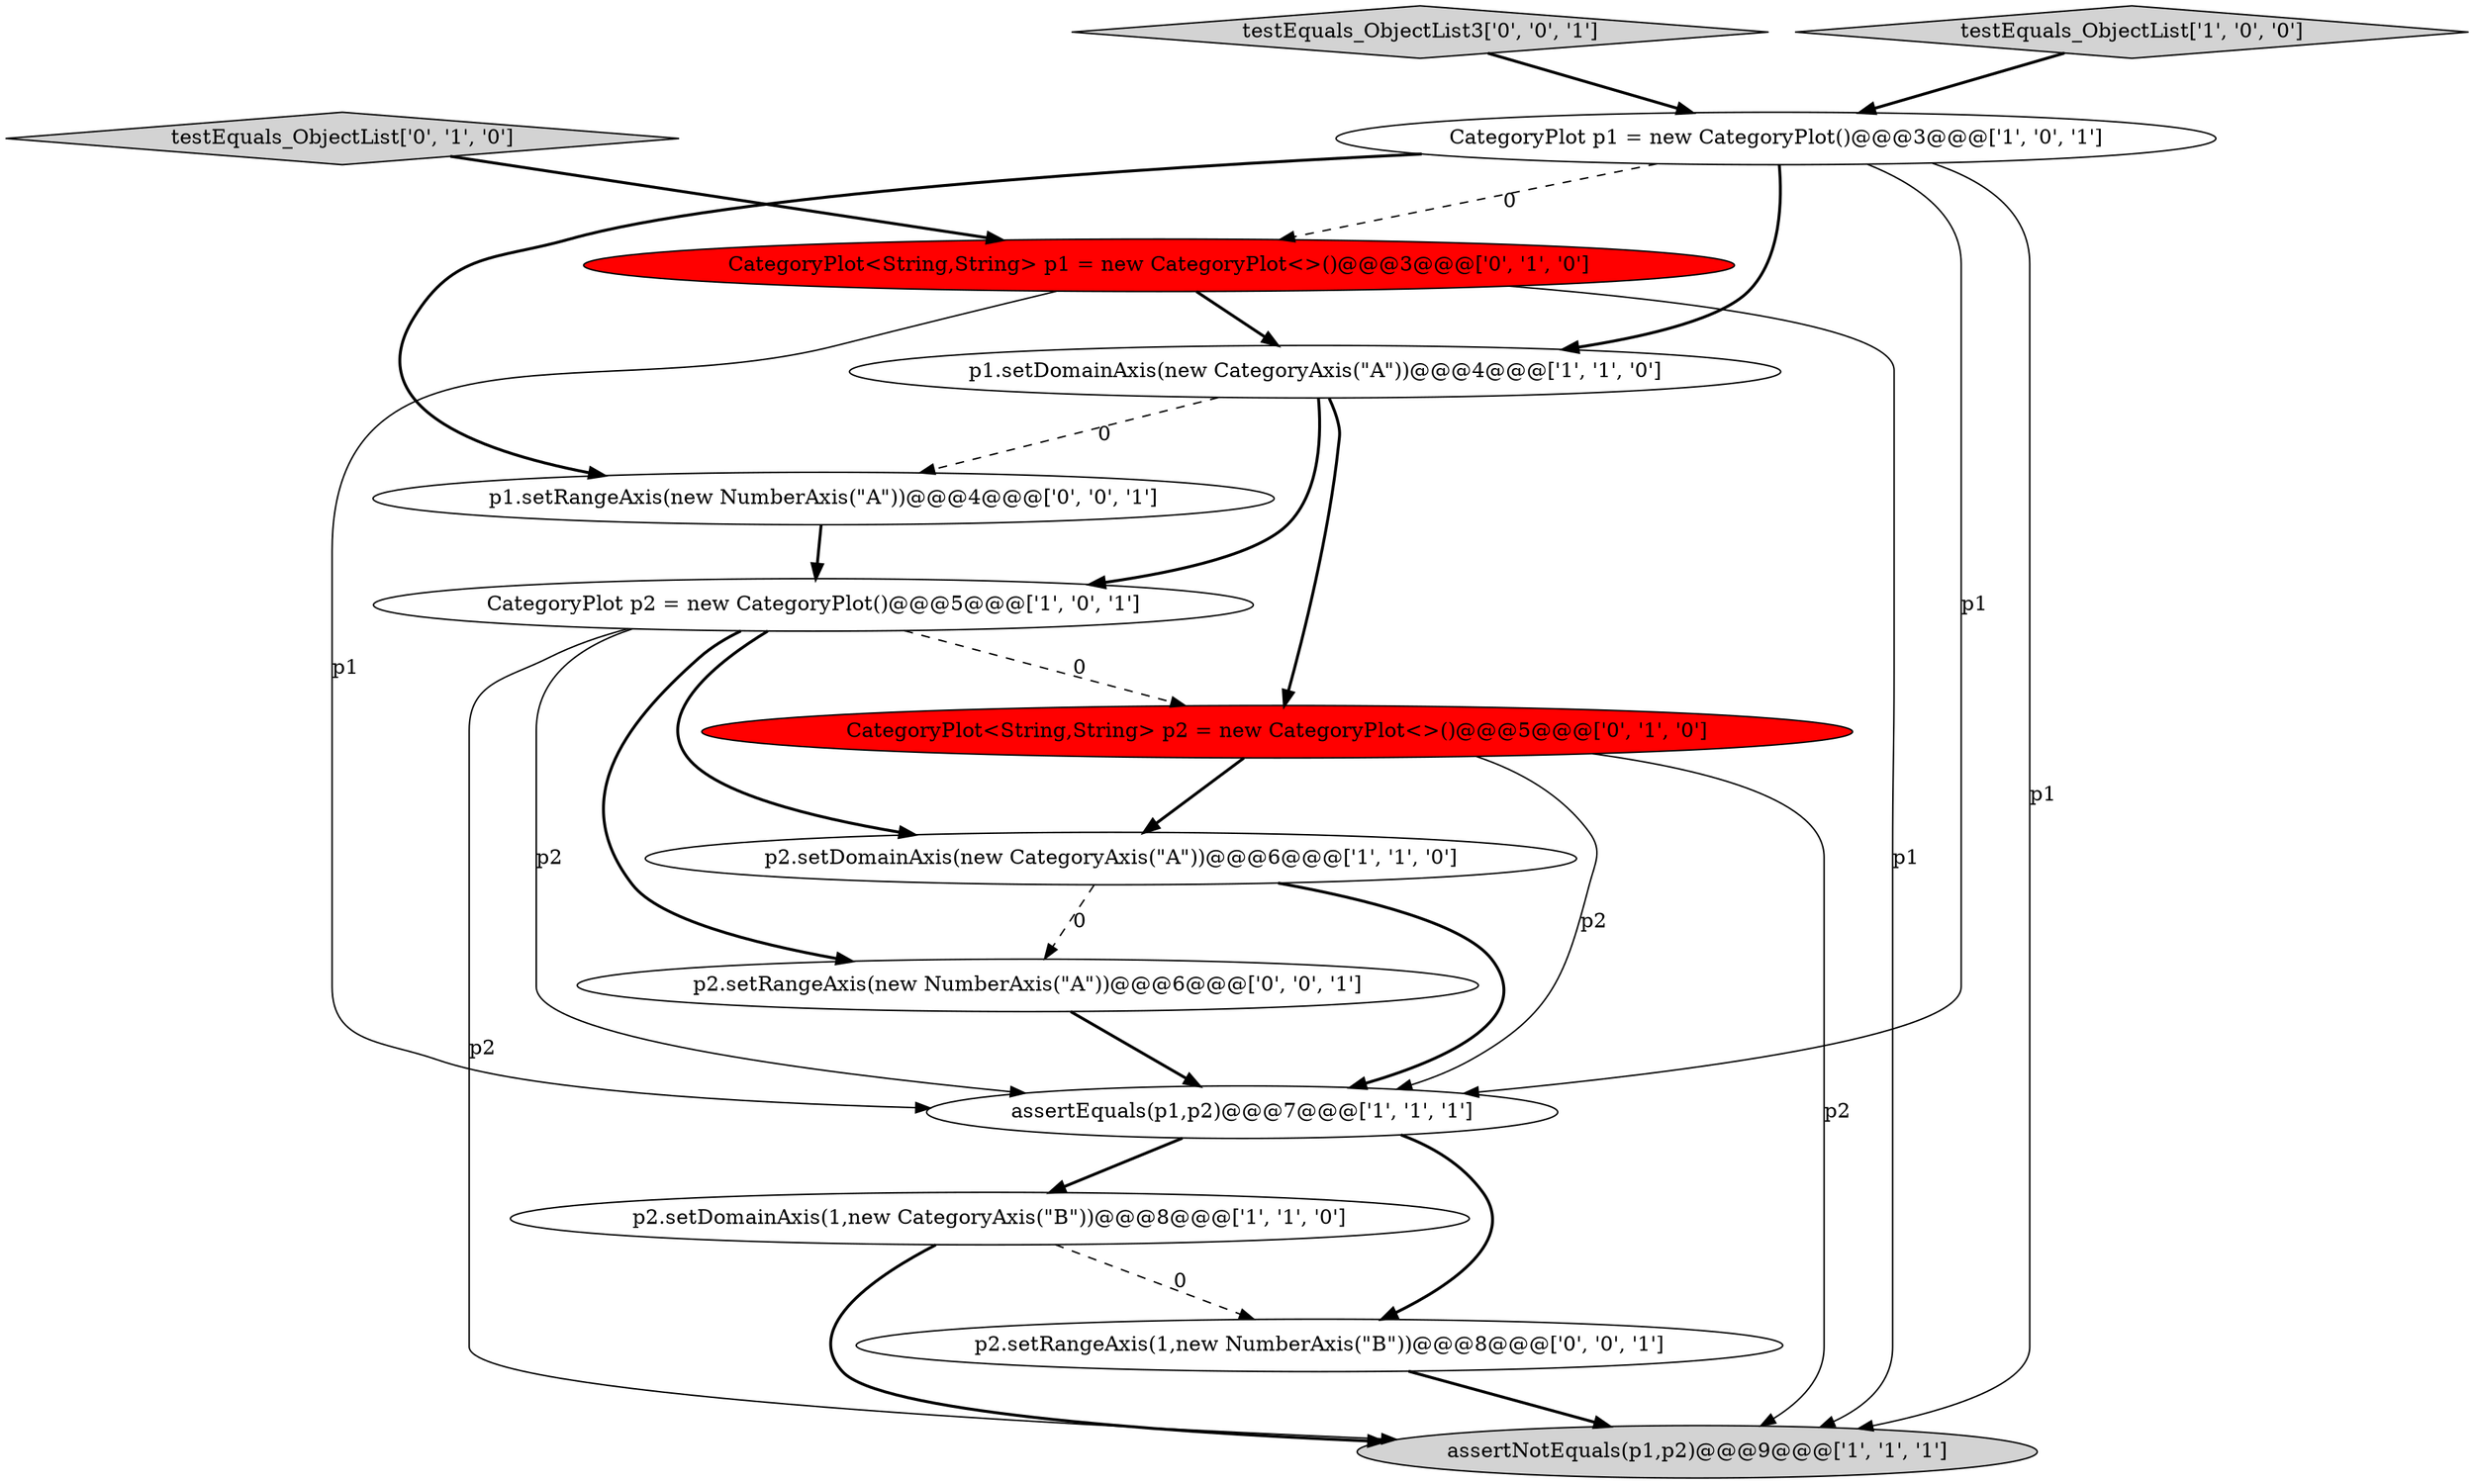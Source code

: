 digraph {
9 [style = filled, label = "CategoryPlot<String,String> p1 = new CategoryPlot<>()@@@3@@@['0', '1', '0']", fillcolor = red, shape = ellipse image = "AAA1AAABBB2BBB"];
14 [style = filled, label = "p1.setRangeAxis(new NumberAxis(\"A\"))@@@4@@@['0', '0', '1']", fillcolor = white, shape = ellipse image = "AAA0AAABBB3BBB"];
13 [style = filled, label = "testEquals_ObjectList3['0', '0', '1']", fillcolor = lightgray, shape = diamond image = "AAA0AAABBB3BBB"];
3 [style = filled, label = "CategoryPlot p2 = new CategoryPlot()@@@5@@@['1', '0', '1']", fillcolor = white, shape = ellipse image = "AAA0AAABBB1BBB"];
0 [style = filled, label = "p1.setDomainAxis(new CategoryAxis(\"A\"))@@@4@@@['1', '1', '0']", fillcolor = white, shape = ellipse image = "AAA0AAABBB1BBB"];
12 [style = filled, label = "p2.setRangeAxis(new NumberAxis(\"A\"))@@@6@@@['0', '0', '1']", fillcolor = white, shape = ellipse image = "AAA0AAABBB3BBB"];
4 [style = filled, label = "p2.setDomainAxis(new CategoryAxis(\"A\"))@@@6@@@['1', '1', '0']", fillcolor = white, shape = ellipse image = "AAA0AAABBB1BBB"];
10 [style = filled, label = "testEquals_ObjectList['0', '1', '0']", fillcolor = lightgray, shape = diamond image = "AAA0AAABBB2BBB"];
7 [style = filled, label = "CategoryPlot p1 = new CategoryPlot()@@@3@@@['1', '0', '1']", fillcolor = white, shape = ellipse image = "AAA0AAABBB1BBB"];
6 [style = filled, label = "testEquals_ObjectList['1', '0', '0']", fillcolor = lightgray, shape = diamond image = "AAA0AAABBB1BBB"];
8 [style = filled, label = "CategoryPlot<String,String> p2 = new CategoryPlot<>()@@@5@@@['0', '1', '0']", fillcolor = red, shape = ellipse image = "AAA1AAABBB2BBB"];
1 [style = filled, label = "p2.setDomainAxis(1,new CategoryAxis(\"B\"))@@@8@@@['1', '1', '0']", fillcolor = white, shape = ellipse image = "AAA0AAABBB1BBB"];
11 [style = filled, label = "p2.setRangeAxis(1,new NumberAxis(\"B\"))@@@8@@@['0', '0', '1']", fillcolor = white, shape = ellipse image = "AAA0AAABBB3BBB"];
5 [style = filled, label = "assertEquals(p1,p2)@@@7@@@['1', '1', '1']", fillcolor = white, shape = ellipse image = "AAA0AAABBB1BBB"];
2 [style = filled, label = "assertNotEquals(p1,p2)@@@9@@@['1', '1', '1']", fillcolor = lightgray, shape = ellipse image = "AAA0AAABBB1BBB"];
0->3 [style = bold, label=""];
14->3 [style = bold, label=""];
9->0 [style = bold, label=""];
12->5 [style = bold, label=""];
7->0 [style = bold, label=""];
8->5 [style = solid, label="p2"];
3->12 [style = bold, label=""];
9->5 [style = solid, label="p1"];
3->4 [style = bold, label=""];
11->2 [style = bold, label=""];
4->12 [style = dashed, label="0"];
7->14 [style = bold, label=""];
0->14 [style = dashed, label="0"];
5->1 [style = bold, label=""];
8->2 [style = solid, label="p2"];
3->2 [style = solid, label="p2"];
9->2 [style = solid, label="p1"];
7->9 [style = dashed, label="0"];
13->7 [style = bold, label=""];
1->11 [style = dashed, label="0"];
0->8 [style = bold, label=""];
7->5 [style = solid, label="p1"];
3->8 [style = dashed, label="0"];
1->2 [style = bold, label=""];
10->9 [style = bold, label=""];
5->11 [style = bold, label=""];
8->4 [style = bold, label=""];
6->7 [style = bold, label=""];
7->2 [style = solid, label="p1"];
4->5 [style = bold, label=""];
3->5 [style = solid, label="p2"];
}
